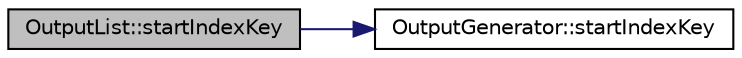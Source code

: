 digraph "OutputList::startIndexKey"
{
 // LATEX_PDF_SIZE
  edge [fontname="Helvetica",fontsize="10",labelfontname="Helvetica",labelfontsize="10"];
  node [fontname="Helvetica",fontsize="10",shape=record];
  rankdir="LR";
  Node1 [label="OutputList::startIndexKey",height=0.2,width=0.4,color="black", fillcolor="grey75", style="filled", fontcolor="black",tooltip=" "];
  Node1 -> Node2 [color="midnightblue",fontsize="10",style="solid"];
  Node2 [label="OutputGenerator::startIndexKey",height=0.2,width=0.4,color="black", fillcolor="white", style="filled",URL="$classOutputGenerator.html#a6db4df81706e050d26df7083977e5da9",tooltip=" "];
}
